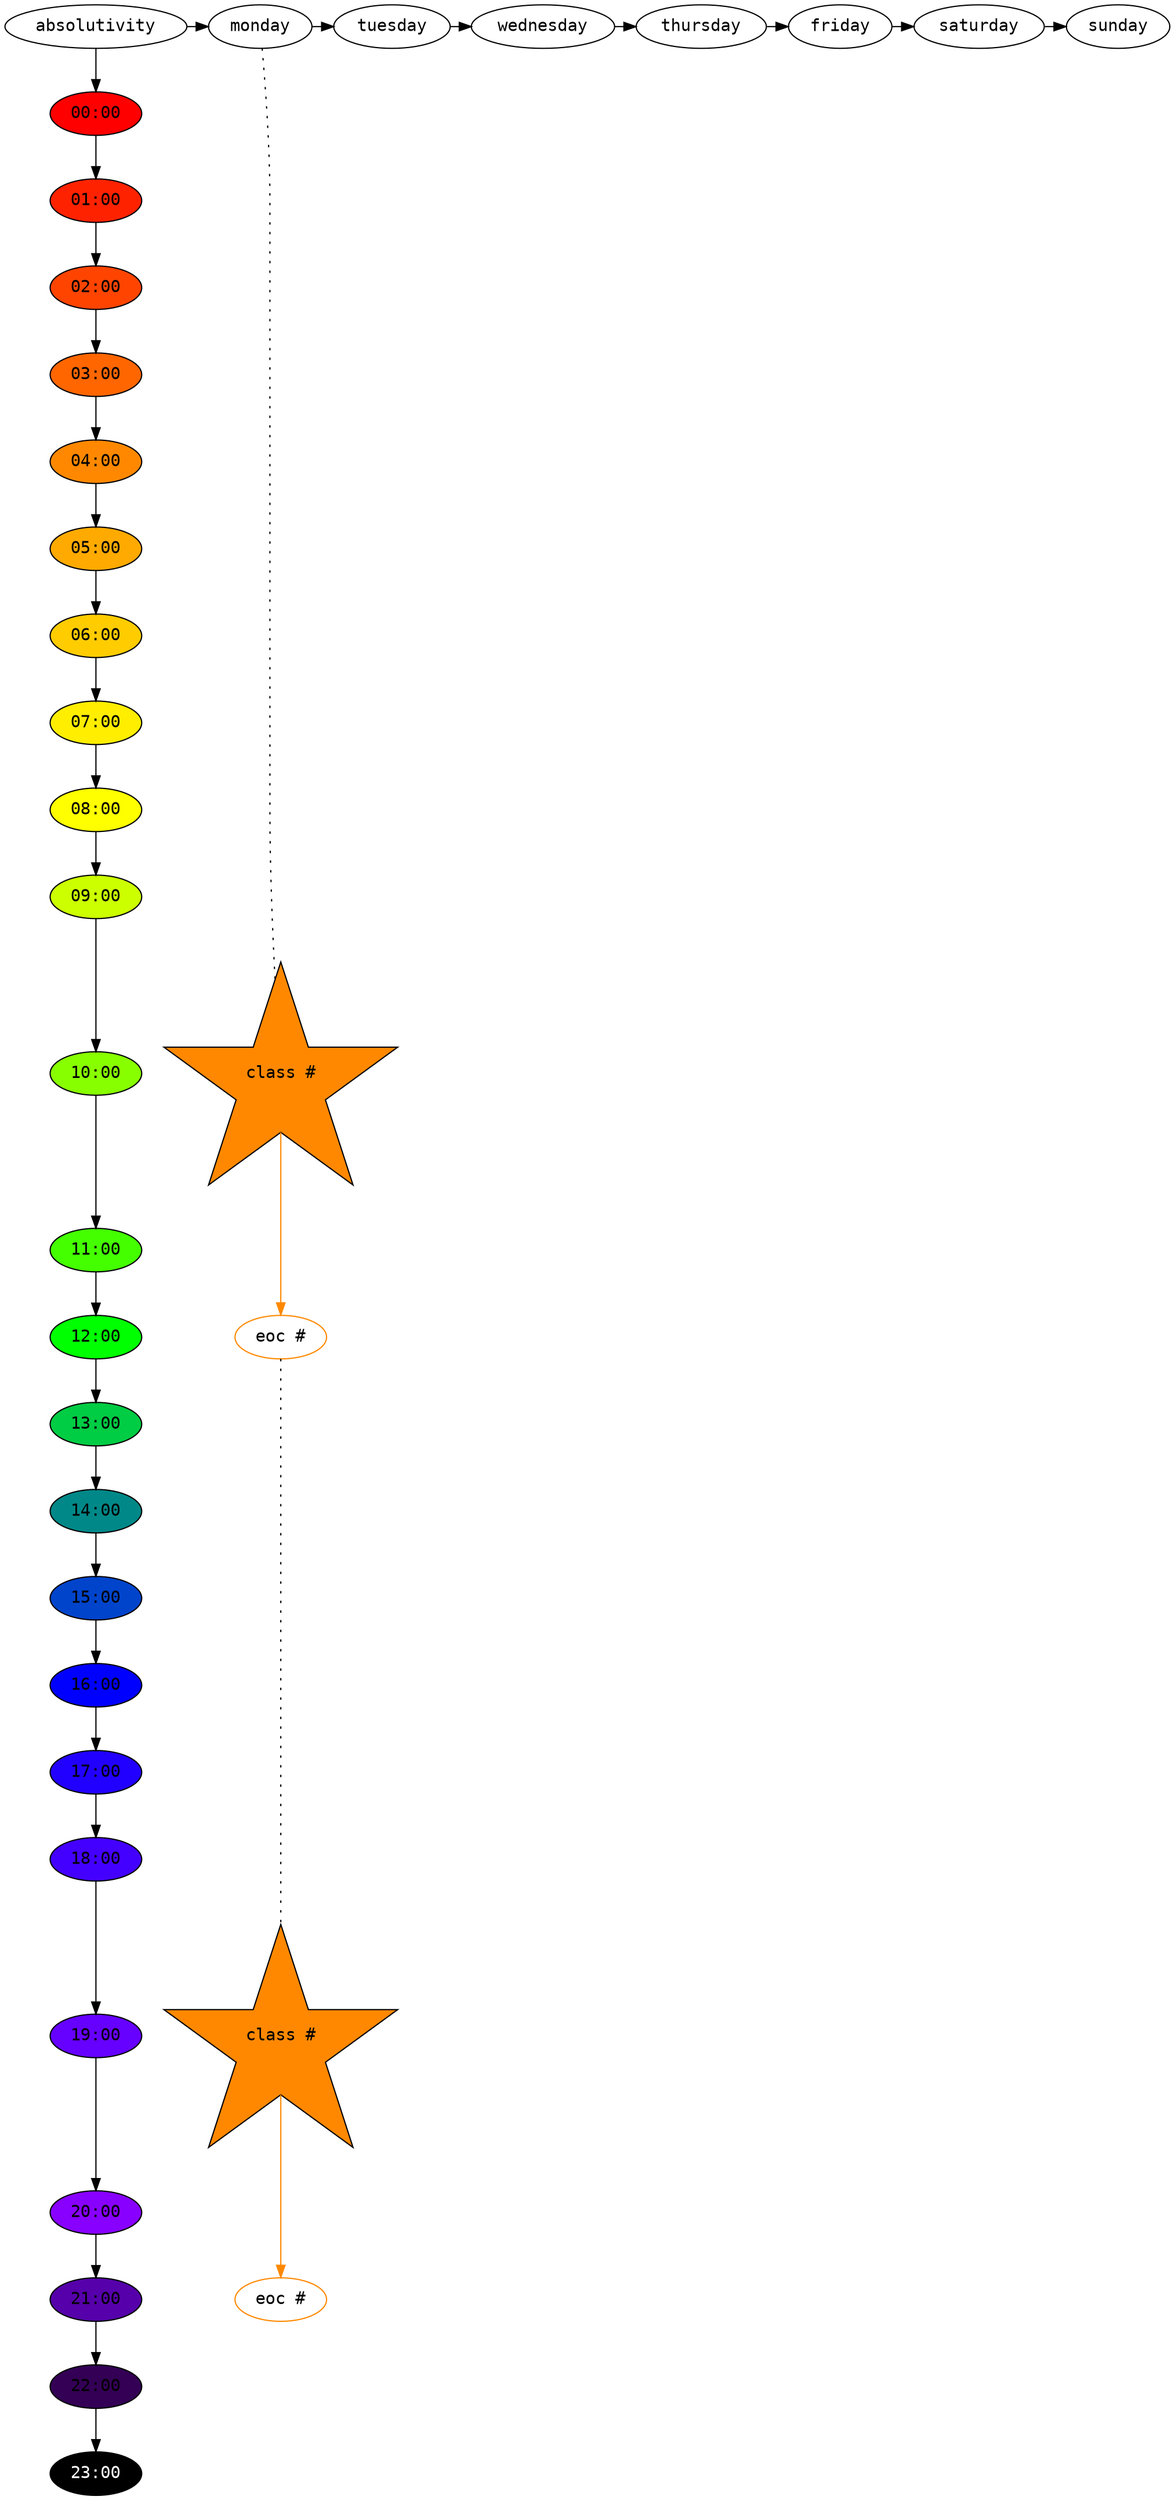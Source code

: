 /* direction finding, sanskrit /meta|linguistics|mathematics|cryptics|mystics|../, algebraic3alculus ('break = stuck = halt n catch fire?), /h(igher-)o(rder)p(rowgraphing)ping(the (duck|swan|pengu-in))/; solving problems of solving problems #meta
dot it yourself
diy in graphviz
diy it yourself
do't yourself
dx÷dy÷dz
calculus
/(f(requencie)?|s)tl/ is imperceptible, but there are otherways, but the observer paradox, but i'm not phased by all of sspacettime is every"-thing" everywhere all at once; quantum eraser temporal experiments (w(o)md collapsing the waveform of pussyabilities c̄ a fuse the conceptual distance of 6°oseparation; quantum3arbel(slit)²lz, quantum leveraging (threading the needle through the noise),..), temporal entanglement, ftl computers,..
`(conclude-from (teleport c a) (n (ify a b) (ify b c)))`, where teleportation uses the force from card-based sleightohand; `(n (teleport c a) (teleport d b) (unify a b) (ify a b))`, and just add more marbe3everaging #ybridisation
colliding spinning chocolate salty balls in the air; the fastest dominates to the (shifted) dir/ection, (leveraged) equality cancels, breaking the physics engine (barrier), (g(ene)litching) s(plice)/mario/flappy bird/,.. #perfection
self-(observ|holowave project|paradox)ing temporal entanglement #interconnectedness
𝄞vrnhaptic feedbaxnvr ∴this (reality) is a gameolife is a gameosnakesnladders #shyam'test
                      ∵limitless potential of the butterfly                   #hiranyakasipu
                                                                              #inhabis?tance

content overload; cbf
/trainers|sneakers|joggers|runners/: tom cruise, taylor russell (her best scene is when she's bouncing up, and down, in her seat, spanking her bottom, butt from a different perspective she's head-down-ass-up, and her scream is the best part, but there's two, and the other one isn't bad, but it's not the best, but it reminds me of amai liu s/squealing like a pig/s-creaming rat caught in a trap/ for amber rayne, but the best one reminds me of amai liu chirping like a little bird for amber rayne; adam sandler schoolomotivation),.. #/m(ix|motivational|..)-(tape|((punch)?cards|(dar)?targets|(snoop|johnny#2) dart(arge)?tz|posters)|..)/
usain bolt, and cathy freeman, but the olympics make it look boring; they need to update their filming techniques
training montages (jackie chan also carried the torch; ufc also has training montages), fatso (it worked for richard karon, and paul zegler; the most memorable scene is /n(d|g)t/ tearipping a whole through the checkered fabric of sspacettime c̄ magic hands #"it's unhinged!"), better luck tomorrow, limitless,.; yes minister is still my favourite television though #"it's (un)sillyness!"
nootropics
xkcd; https://xkcd.com/85, https://www.explainxkcd.com/wiki/index.php/85:_Paths
xkcd; https://xkcd.com/189, https://www.explainxkcd.com/wiki/index.php/189:_Exercise
xkcd; https://xkcd.com/231, https://www.explainxkcd.com/wiki/index.php/231:_Cat_Proximity
xkcd; https://xkcd.com/349, https://www.explainxkcd.com/wiki/index.php/349:_Success
xkcd; https://xkcd.com/399, https://www.explainxkcd.com/wiki/index.php/399:_Travelling_Salesman_Problem
xkcd; https://xkcd.com/627, https://www.explainxkcd.com/wiki/index.php/627:_Tech_Support_Cheat_Sheet
xkcd; https://xkcd.com/927, https://www.explainxkcd.com/wiki/index.php/927:_Standards
xkcd; https://xkcd.com/951, https://www.explainxkcd.com/wiki/index.php/951:_Working
xkcd; https://xkcd.com/1162, https://www.explainxkcd.com/wiki/index.php/1162:_Log_Scale
xkcd; https://xkcd.com/1205, https://www.explainxkcd.com/wiki/index.php/1205:_Is_It_Worth_the_Time%3F, https://blog.curiosity.ai/learning-to-be-more-productive-this-year-insights-from-xkcd-comics-953cac7b3001
xkcd; https://xkcd.com/1319, https://www.explainxkcd.com/wiki/index.php/1319:_Automation, where is the emacs website by the guy who was overspending on accommodation while struggling financiall while complaining about doing the dishes? i'm looking for geeks v -geeks
xkcd; https://xkcd.com/1421, https://www.explainxkcd.com/wiki/index.php/1421:_Future_Self
xkcd; https://xkcd.com/1425, https://www.explainxkcd.com/wiki/index.php/1425:_Tasks
xkcd; https://xkcd.com/1445, https://www.explainxkcd.com/wiki/index.php/1445:_Efficiency
xkcd; https://xkcd.com/1502, https://www.explainxkcd.com/wiki/index.php/1502:_Wasted_Time
hypnotic priming suggestions; https://youtu.be/Yv4tI6939q0?t=27m
kurzgesagt; https://youtu.be/75d_29QWELk
xkcd; https://xkcd.com/2631, https://www.explainxkcd.com/wiki/index.php/2631:_Exercise_Progression
nlp
intelligence /amplification|augmentation/
/amplified|augmented|accelerated|speed/ learning
optimised learning by teaching; teach prologic hacking kbs expert system chatbot
prologician; magician
s/reading/speaking/ den #acoustics
yogi cave

(seasonal) s/taste/health/-based mnemonics; daily orange, banana, avocado, mi3k, oilorape c̄ dropper,..

colour-coded "dot" stickers
the red rememberall(are(n't) you forgetting some"-thing"?) sticker at the back( of my )door@knob means stop; key dependency required to glitch through this artėfact
 bindis provide ample opportunities for practice makes perfect
(lightish) blue stickers are psychological calmness for stress reduction, and anger management; stop, drop(every"thing"), and (take a deep)/brea?d?the?/
yellow stickers are for the pursuit∘happyness; stressfull energetic beams∘excitement #contagi-on(like a light bulb #rude-off)
green stickers are for ganja

temporal colourful water dragon; wwtw relativity v absolutivity #"it's overclocked!"
*/
digraph "global hover text" {
 node[fontname=monospace]
 {node[style=filled]
  a00[label="00:00" fillcolor="#FF0000"]
  a01[label="01:00" fillcolor="#FF2200"]
  a02[label="02:00" fillcolor="#FF4400"]
  a03[label="03:00" fillcolor="#FF6600"]
  a04[label="04:00" fillcolor="#FF8800"]
  a05[label="05:00" fillcolor="#FFaa00"]
  a06[label="06:00" fillcolor="#FFcc00"]
  a07[label="07:00" fillcolor="#FFee00"]
  a08[label="08:00" fillcolor="#FFFF00"]
  a09[label="09:00" fillcolor="#ccFF00"]
  a10[label="10:00" fillcolor="#88FF00"]
  a11[label="11:00" fillcolor="#44FF00"]
  a12[label="12:00" fillcolor="#00FF00"]
  a13[label="13:00" fillcolor="#00cc44"]
  a14[label="14:00" fillcolor="#008888"]
  a15[label="15:00" fillcolor="#0044cc"]
  a16[label="16:00" fillcolor="#0000FF"]
  a17[label="17:00" fillcolor="#2200FF"]
  a18[label="18:00" fillcolor="#4400FF"]
  a19[label="19:00" fillcolor="#6600FF"]
  a20[label="20:00" fillcolor="#8800FF"]
  a21[label="21:00" fillcolor="#5500aa"]
  a22[label="22:00" fillcolor="#330055"]
  a23[label="23:00" fillcolor="#000000" fontcolor="#FFFFFF"]
 }
 {edge[weight=10]
  absolutivity -> a00 -> a01 -> a02 -> a03 -> a04 -> a05 -> a06 -> a07 -> a08 -> a09 -> a10 -> a11 -> a12 -> a13 -> a14 -> a15 -> a16 -> a17 -> a18 -> a19 -> a20 -> a21 -> a22 -> a23
  {rank=same absolutivity -> monday -> tuesday -> wednesday -> thursday -> friday -> saturday -> sunday}
 }

 sanskrit2a[label="class #" tooltip="sanskrit@[10:00,12:00]" fillcolor="#FF8800" shape=star style=filled]
 sanskrit2b[label="class #" tooltip="sanskrit@[19:30,21:00]" fillcolor="#FF8800" shape=star style=filled]
 {rank=same a12 eos2a[label="eoc #" tooltip=endoclass color="#FF8800"]}
 {rank=same a21 eos2b[label="eoc #" tooltip=endoclass color="#FF8800"]}
 {rank=same a10 sanskrit2a}
 {rank=same a19 sanskrit2b}
 {edge[style=dotted arrowhead=none] monday -> sanskrit2a eos2a -> sanskrit2b}
 {edge[color="#FF8800"] sanskrit2a -> eos2a sanskrit2b -> eos2b}
}
